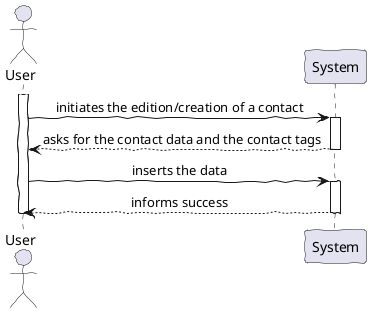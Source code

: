 @startuml associate_tags_with_contacts_ssd.png

'http://plantuml.com/skinparam.html'
skinparam handwritten true
skinparam defaultFontName FG Virgil
skinparam shadowing false

skinparam SequenceMessageAlign center

actor User as U
participant "System" as S

activate U

U -> S : initiates the edition/creation of a contact
activate S
S --> U : asks for the contact data and the contact tags
deactivate S

U -> S : inserts the data
activate S
S --> U : informs success
deactivate S

deactivate U

@enduml